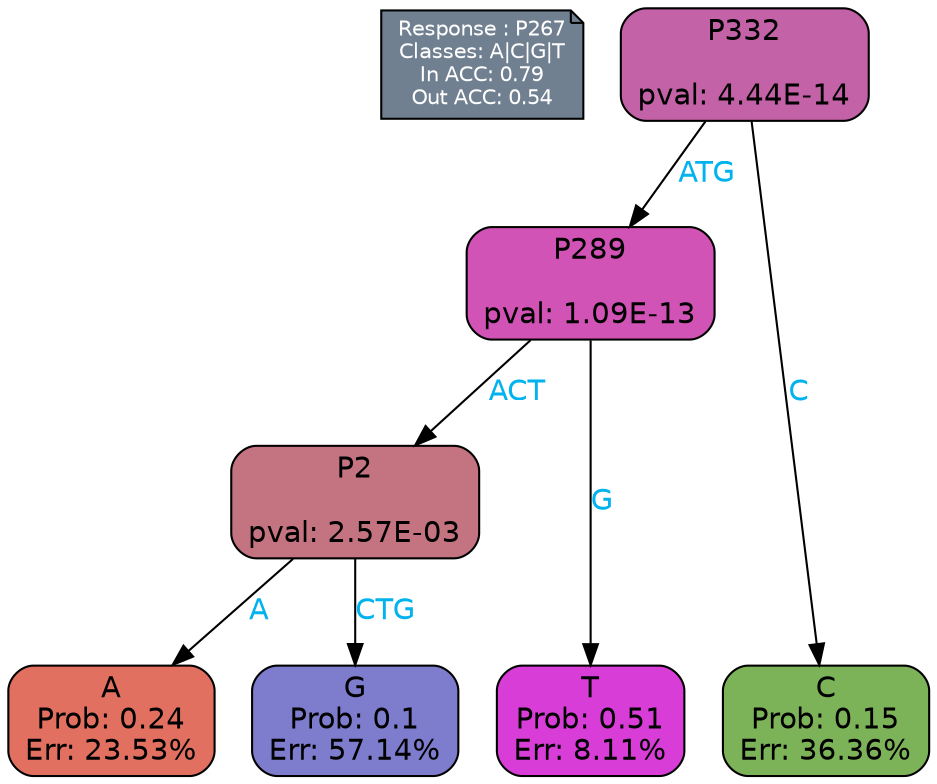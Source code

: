 digraph Tree {
node [shape=box, style="filled, rounded", color="black", fontname=helvetica] ;
graph [ranksep=equally, splines=polylines, bgcolor=transparent, dpi=600] ;
edge [fontname=helvetica] ;
LEGEND [label="Response : P267
Classes: A|C|G|T
In ACC: 0.79
Out ACC: 0.54
",shape=note,align=left,style=filled,fillcolor="slategray",fontcolor="white",fontsize=10];1 [label="P332

pval: 4.44E-14", fillcolor="#c362a6"] ;
2 [label="P289

pval: 1.09E-13", fillcolor="#d053b5"] ;
3 [label="P2

pval: 2.57E-03", fillcolor="#c47380"] ;
4 [label="A
Prob: 0.24
Err: 23.53%", fillcolor="#e17061"] ;
5 [label="G
Prob: 0.1
Err: 57.14%", fillcolor="#7e7ccc"] ;
6 [label="T
Prob: 0.51
Err: 8.11%", fillcolor="#d83ed7"] ;
7 [label="C
Prob: 0.15
Err: 36.36%", fillcolor="#7db358"] ;
1 -> 2 [label="ATG",fontcolor=deepskyblue2] ;
1 -> 7 [label="C",fontcolor=deepskyblue2] ;
2 -> 3 [label="ACT",fontcolor=deepskyblue2] ;
2 -> 6 [label="G",fontcolor=deepskyblue2] ;
3 -> 4 [label="A",fontcolor=deepskyblue2] ;
3 -> 5 [label="CTG",fontcolor=deepskyblue2] ;
{rank = same; 4;5;6;7;}{rank = same; LEGEND;1;}}